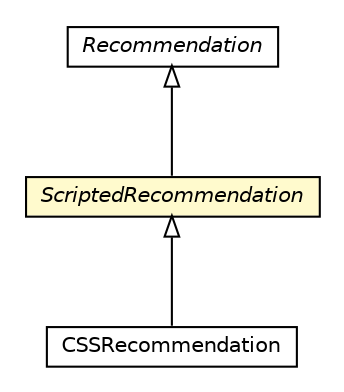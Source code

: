 #!/usr/local/bin/dot
#
# Class diagram 
# Generated by UMLGraph version R5_6-24-gf6e263 (http://www.umlgraph.org/)
#

digraph G {
	edge [fontname="Helvetica",fontsize=10,labelfontname="Helvetica",labelfontsize=10];
	node [fontname="Helvetica",fontsize=10,shape=plaintext];
	nodesep=0.25;
	ranksep=0.5;
	// org.universAAL.middleware.ui.owl.Recommendation
	c7200150 [label=<<table title="org.universAAL.middleware.ui.owl.Recommendation" border="0" cellborder="1" cellspacing="0" cellpadding="2" port="p" href="../../middleware/ui/owl/Recommendation.html">
		<tr><td><table border="0" cellspacing="0" cellpadding="1">
<tr><td align="center" balign="center"><font face="Helvetica-Oblique"> Recommendation </font></td></tr>
		</table></td></tr>
		</table>>, URL="../../middleware/ui/owl/Recommendation.html", fontname="Helvetica", fontcolor="black", fontsize=10.0];
	// org.universAAL.ontology.recommendations.ScriptedRecommendation
	c7200759 [label=<<table title="org.universAAL.ontology.recommendations.ScriptedRecommendation" border="0" cellborder="1" cellspacing="0" cellpadding="2" port="p" bgcolor="lemonChiffon" href="./ScriptedRecommendation.html">
		<tr><td><table border="0" cellspacing="0" cellpadding="1">
<tr><td align="center" balign="center"><font face="Helvetica-Oblique"> ScriptedRecommendation </font></td></tr>
		</table></td></tr>
		</table>>, URL="./ScriptedRecommendation.html", fontname="Helvetica", fontcolor="black", fontsize=10.0];
	// org.universAAL.ontology.recommendations.CSSRecommendation
	c7200760 [label=<<table title="org.universAAL.ontology.recommendations.CSSRecommendation" border="0" cellborder="1" cellspacing="0" cellpadding="2" port="p" href="./CSSRecommendation.html">
		<tr><td><table border="0" cellspacing="0" cellpadding="1">
<tr><td align="center" balign="center"> CSSRecommendation </td></tr>
		</table></td></tr>
		</table>>, URL="./CSSRecommendation.html", fontname="Helvetica", fontcolor="black", fontsize=10.0];
	//org.universAAL.ontology.recommendations.ScriptedRecommendation extends org.universAAL.middleware.ui.owl.Recommendation
	c7200150:p -> c7200759:p [dir=back,arrowtail=empty];
	//org.universAAL.ontology.recommendations.CSSRecommendation extends org.universAAL.ontology.recommendations.ScriptedRecommendation
	c7200759:p -> c7200760:p [dir=back,arrowtail=empty];
}

